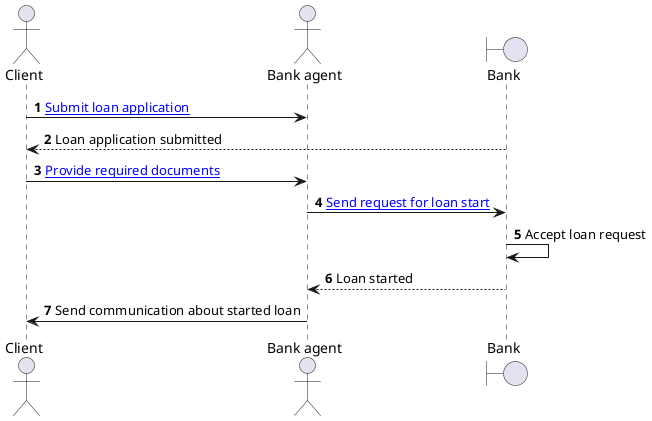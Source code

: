 @startuml
autonumber
actor Client as client
actor       "Bank agent" as bankAgent
boundary    "Bank" as bankAnalyst
client -> bankAgent : [[https://github.com/PawelJaworski/ddd-loan-application/blob/main/src/main/java/pl/javorek/ddd/service/applicationforloan/application/command/ApplicationForALoanCmdFacade.java Submit loan application]]
bankAnalyst --> client : Loan application submitted
client -> bankAgent : [[https://github.com/PawelJaworski/ddd-loan-application/blob/main/src/main/java/pl/javorek/ddd/service/applicationforloan/application/command/ApplicationForALoanCmdFacade.java Provide required documents]]
bankAgent -> bankAnalyst : [[https://github.com/PawelJaworski/ddd-loan-application/blob/main/src/main/java/pl/javorek/ddd/service/applicationforloan/application/command/ApplicationForALoanCmdFacade.java Send request for loan start]]
bankAnalyst -> bankAnalyst : Accept loan request
bankAnalyst --> bankAgent : Loan started
bankAgent -> client : Send communication about started loan
@enduml

